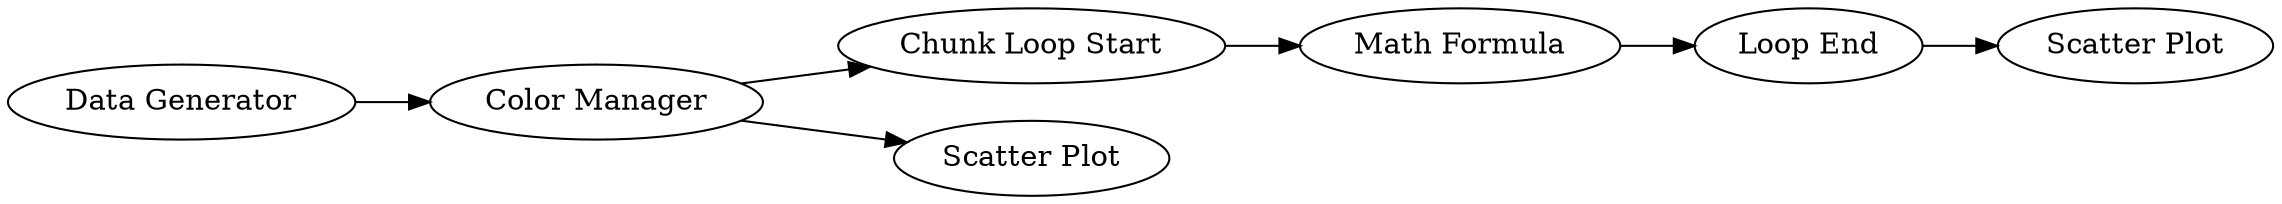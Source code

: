 digraph {
	"-5720466908168098597_35" [label="Loop End"]
	"-5720466908168098597_31" [label="Chunk Loop Start"]
	"-5720466908168098597_26" [label="Color Manager"]
	"-5720466908168098597_23" [label="Data Generator"]
	"-5720466908168098597_37" [label="Scatter Plot"]
	"-5720466908168098597_32" [label="Math Formula"]
	"-5720466908168098597_36" [label="Scatter Plot"]
	"-5720466908168098597_31" -> "-5720466908168098597_32"
	"-5720466908168098597_32" -> "-5720466908168098597_35"
	"-5720466908168098597_26" -> "-5720466908168098597_36"
	"-5720466908168098597_35" -> "-5720466908168098597_37"
	"-5720466908168098597_23" -> "-5720466908168098597_26"
	"-5720466908168098597_26" -> "-5720466908168098597_31"
	rankdir=LR
}
